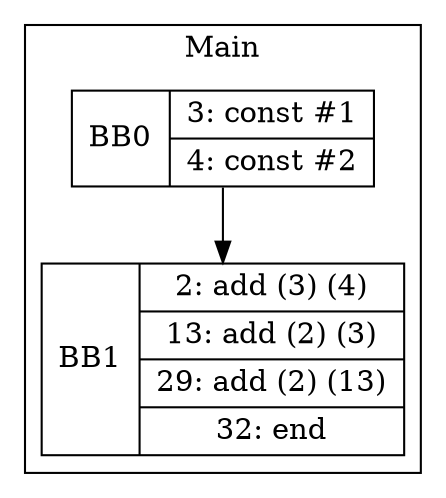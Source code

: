 digraph G {
node [shape=record];
subgraph cluster_main{
label = "Main";
BB0 [shape=record, label="<b>BB0|{3: const #1|4: const #2}"];
BB1 [shape=record, label="<b>BB1|{2: add (3) (4)|13: add (2) (3)|29: add (2) (13)|32: end}"];
}
BB0:s -> BB1:n ;
}
